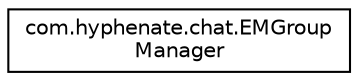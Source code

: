 digraph "类继承关系图"
{
  edge [fontname="Helvetica",fontsize="10",labelfontname="Helvetica",labelfontsize="10"];
  node [fontname="Helvetica",fontsize="10",shape=record];
  rankdir="LR";
  Node1 [label="com.hyphenate.chat.EMGroup\lManager",height=0.2,width=0.4,color="black", fillcolor="white", style="filled",URL="$classcom_1_1hyphenate_1_1chat_1_1EMGroupManager.html"];
}
